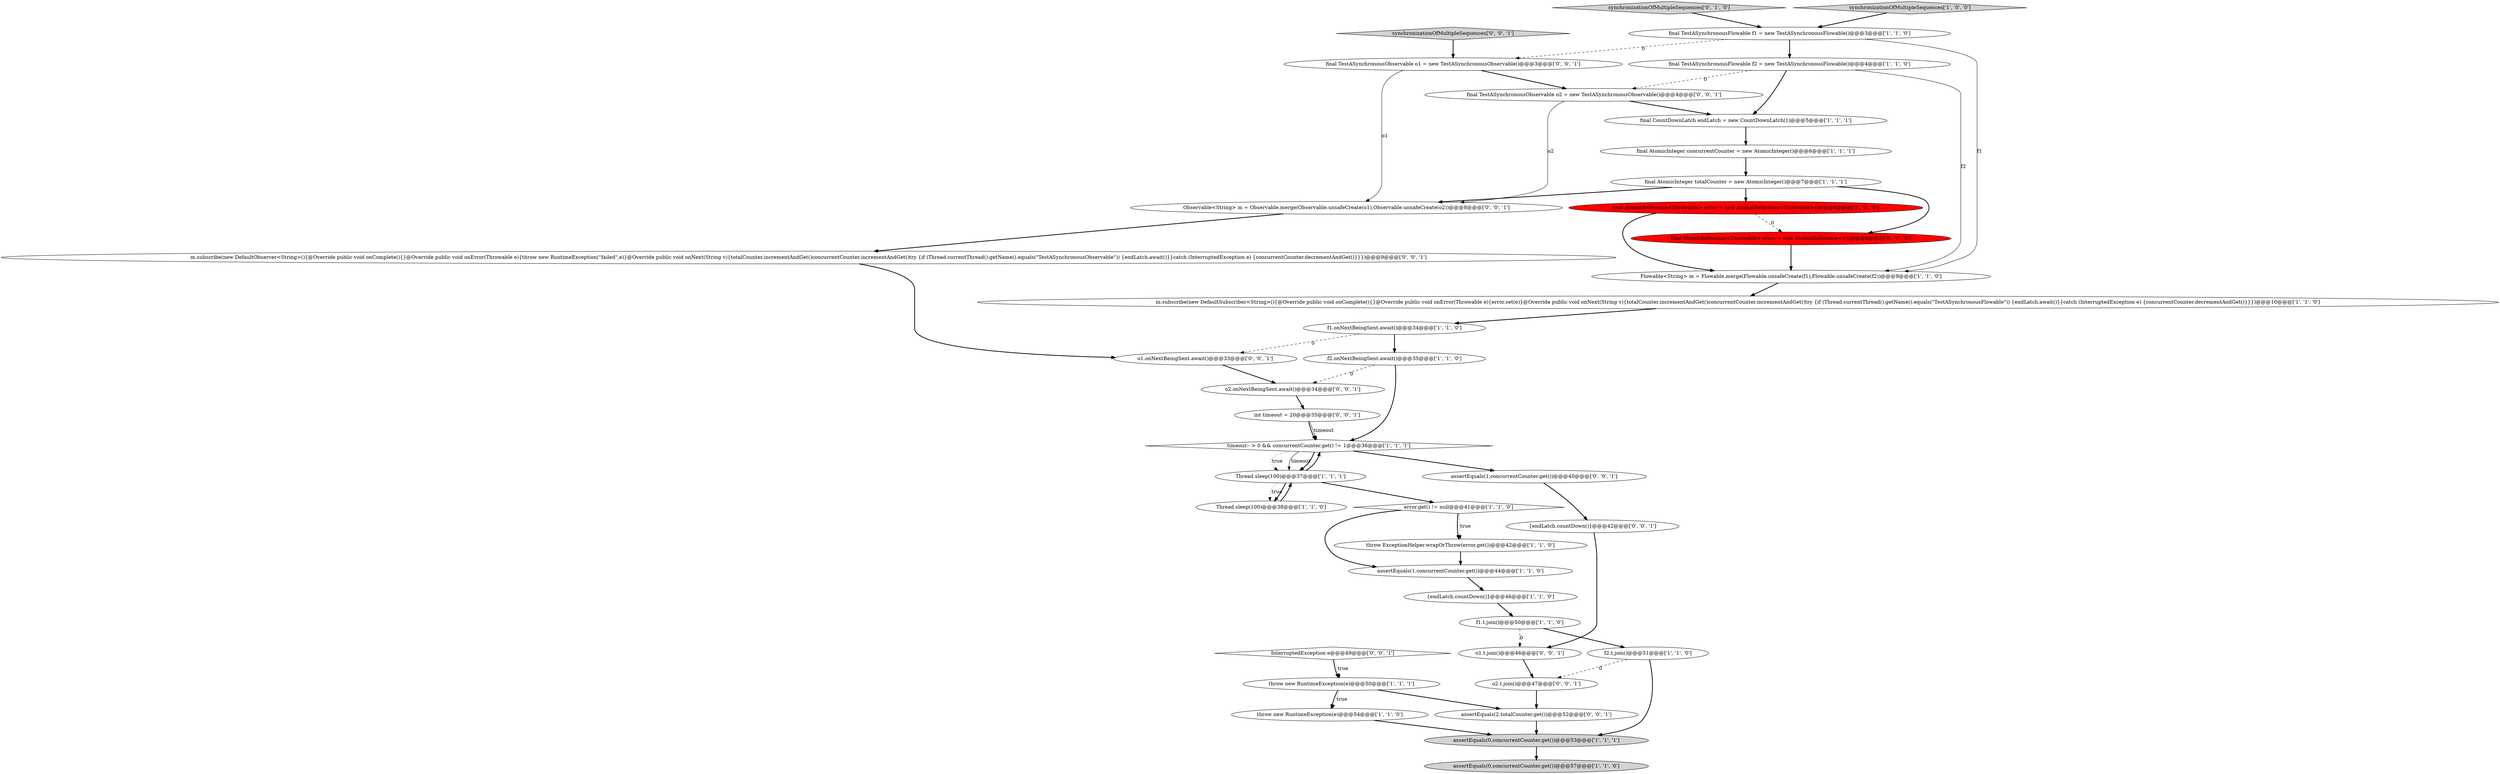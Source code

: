 digraph {
18 [style = filled, label = "final AtomicInteger concurrentCounter = new AtomicInteger()@@@6@@@['1', '1', '1']", fillcolor = white, shape = ellipse image = "AAA0AAABBB1BBB"];
14 [style = filled, label = "final TestASynchronousFlowable f1 = new TestASynchronousFlowable()@@@3@@@['1', '1', '0']", fillcolor = white, shape = ellipse image = "AAA0AAABBB1BBB"];
3 [style = filled, label = "error.get() != null@@@41@@@['1', '1', '0']", fillcolor = white, shape = diamond image = "AAA0AAABBB1BBB"];
36 [style = filled, label = "{endLatch.countDown()}@@@42@@@['0', '0', '1']", fillcolor = white, shape = ellipse image = "AAA0AAABBB3BBB"];
11 [style = filled, label = "final CountDownLatch endLatch = new CountDownLatch(1)@@@5@@@['1', '1', '1']", fillcolor = white, shape = ellipse image = "AAA0AAABBB1BBB"];
30 [style = filled, label = "o2.onNextBeingSent.await()@@@34@@@['0', '0', '1']", fillcolor = white, shape = ellipse image = "AAA0AAABBB3BBB"];
1 [style = filled, label = "throw new RuntimeException(e)@@@54@@@['1', '1', '0']", fillcolor = white, shape = ellipse image = "AAA0AAABBB1BBB"];
0 [style = filled, label = "Flowable<String> m = Flowable.merge(Flowable.unsafeCreate(f1),Flowable.unsafeCreate(f2))@@@9@@@['1', '1', '0']", fillcolor = white, shape = ellipse image = "AAA0AAABBB1BBB"];
13 [style = filled, label = "assertEquals(0,concurrentCounter.get())@@@57@@@['1', '1', '0']", fillcolor = lightgray, shape = ellipse image = "AAA0AAABBB1BBB"];
33 [style = filled, label = "int timeout = 20@@@35@@@['0', '0', '1']", fillcolor = white, shape = ellipse image = "AAA0AAABBB3BBB"];
31 [style = filled, label = "synchronizationOfMultipleSequences['0', '0', '1']", fillcolor = lightgray, shape = diamond image = "AAA0AAABBB3BBB"];
16 [style = filled, label = "assertEquals(1,concurrentCounter.get())@@@44@@@['1', '1', '0']", fillcolor = white, shape = ellipse image = "AAA0AAABBB1BBB"];
37 [style = filled, label = "final TestASynchronousObservable o2 = new TestASynchronousObservable()@@@4@@@['0', '0', '1']", fillcolor = white, shape = ellipse image = "AAA0AAABBB3BBB"];
38 [style = filled, label = "assertEquals(2,totalCounter.get())@@@52@@@['0', '0', '1']", fillcolor = white, shape = ellipse image = "AAA0AAABBB3BBB"];
26 [style = filled, label = "Observable<String> m = Observable.merge(Observable.unsafeCreate(o1),Observable.unsafeCreate(o2))@@@8@@@['0', '0', '1']", fillcolor = white, shape = ellipse image = "AAA0AAABBB3BBB"];
27 [style = filled, label = "assertEquals(1,concurrentCounter.get())@@@40@@@['0', '0', '1']", fillcolor = white, shape = ellipse image = "AAA0AAABBB3BBB"];
28 [style = filled, label = "m.subscribe(new DefaultObserver<String>(){@Override public void onComplete(){}@Override public void onError(Throwable e){throw new RuntimeException(\"failed\",e)}@Override public void onNext(String v){totalCounter.incrementAndGet()concurrentCounter.incrementAndGet()try {if (Thread.currentThread().getName().equals(\"TestASynchronousObservable\")) {endLatch.await()}}catch (InterruptedException e) {concurrentCounter.decrementAndGet()}}})@@@9@@@['0', '0', '1']", fillcolor = white, shape = ellipse image = "AAA0AAABBB3BBB"];
5 [style = filled, label = "f2.t.join()@@@51@@@['1', '1', '0']", fillcolor = white, shape = ellipse image = "AAA0AAABBB1BBB"];
6 [style = filled, label = "{endLatch.countDown()}@@@46@@@['1', '1', '0']", fillcolor = white, shape = ellipse image = "AAA0AAABBB1BBB"];
32 [style = filled, label = "o2.t.join()@@@47@@@['0', '0', '1']", fillcolor = white, shape = ellipse image = "AAA0AAABBB3BBB"];
35 [style = filled, label = "InterruptedException e@@@49@@@['0', '0', '1']", fillcolor = white, shape = diamond image = "AAA0AAABBB3BBB"];
39 [style = filled, label = "o1.t.join()@@@46@@@['0', '0', '1']", fillcolor = white, shape = ellipse image = "AAA0AAABBB3BBB"];
25 [style = filled, label = "synchronizationOfMultipleSequences['0', '1', '0']", fillcolor = lightgray, shape = diamond image = "AAA0AAABBB2BBB"];
2 [style = filled, label = "f2.onNextBeingSent.await()@@@35@@@['1', '1', '0']", fillcolor = white, shape = ellipse image = "AAA0AAABBB1BBB"];
29 [style = filled, label = "o1.onNextBeingSent.await()@@@33@@@['0', '0', '1']", fillcolor = white, shape = ellipse image = "AAA0AAABBB3BBB"];
4 [style = filled, label = "f1.onNextBeingSent.await()@@@34@@@['1', '1', '0']", fillcolor = white, shape = ellipse image = "AAA0AAABBB1BBB"];
10 [style = filled, label = "final TestASynchronousFlowable f2 = new TestASynchronousFlowable()@@@4@@@['1', '1', '0']", fillcolor = white, shape = ellipse image = "AAA0AAABBB1BBB"];
8 [style = filled, label = "final AtomicReference<Throwable> error = new AtomicReference<Throwable>()@@@8@@@['1', '0', '0']", fillcolor = red, shape = ellipse image = "AAA1AAABBB1BBB"];
15 [style = filled, label = "throw ExceptionHelper.wrapOrThrow(error.get())@@@42@@@['1', '1', '0']", fillcolor = white, shape = ellipse image = "AAA0AAABBB1BBB"];
20 [style = filled, label = "final AtomicInteger totalCounter = new AtomicInteger()@@@7@@@['1', '1', '1']", fillcolor = white, shape = ellipse image = "AAA0AAABBB1BBB"];
7 [style = filled, label = "synchronizationOfMultipleSequences['1', '0', '0']", fillcolor = lightgray, shape = diamond image = "AAA0AAABBB1BBB"];
17 [style = filled, label = "assertEquals(0,concurrentCounter.get())@@@53@@@['1', '1', '1']", fillcolor = lightgray, shape = ellipse image = "AAA0AAABBB1BBB"];
34 [style = filled, label = "final TestASynchronousObservable o1 = new TestASynchronousObservable()@@@3@@@['0', '0', '1']", fillcolor = white, shape = ellipse image = "AAA0AAABBB3BBB"];
12 [style = filled, label = "Thread.sleep(100)@@@37@@@['1', '1', '1']", fillcolor = white, shape = ellipse image = "AAA0AAABBB1BBB"];
9 [style = filled, label = "m.subscribe(new DefaultSubscriber<String>(){@Override public void onComplete(){}@Override public void onError(Throwable e){error.set(e)}@Override public void onNext(String v){totalCounter.incrementAndGet()concurrentCounter.incrementAndGet()try {if (Thread.currentThread().getName().equals(\"TestASynchronousFlowable\")) {endLatch.await()}}catch (InterruptedException e) {concurrentCounter.decrementAndGet()}}})@@@10@@@['1', '1', '0']", fillcolor = white, shape = ellipse image = "AAA0AAABBB1BBB"];
19 [style = filled, label = "f1.t.join()@@@50@@@['1', '1', '0']", fillcolor = white, shape = ellipse image = "AAA0AAABBB1BBB"];
21 [style = filled, label = "timeout-- > 0 && concurrentCounter.get() != 1@@@36@@@['1', '1', '1']", fillcolor = white, shape = diamond image = "AAA0AAABBB1BBB"];
23 [style = filled, label = "throw new RuntimeException(e)@@@50@@@['1', '1', '1']", fillcolor = white, shape = ellipse image = "AAA0AAABBB1BBB"];
22 [style = filled, label = "Thread.sleep(100)@@@38@@@['1', '1', '0']", fillcolor = white, shape = ellipse image = "AAA0AAABBB1BBB"];
24 [style = filled, label = "final AtomicReference<Throwable> error = new AtomicReference<>()@@@8@@@['0', '1', '0']", fillcolor = red, shape = ellipse image = "AAA1AAABBB2BBB"];
28->29 [style = bold, label=""];
21->12 [style = dotted, label="true"];
0->9 [style = bold, label=""];
27->36 [style = bold, label=""];
30->33 [style = bold, label=""];
37->11 [style = bold, label=""];
29->30 [style = bold, label=""];
21->27 [style = bold, label=""];
14->34 [style = dashed, label="0"];
20->26 [style = bold, label=""];
24->0 [style = bold, label=""];
12->21 [style = bold, label=""];
16->6 [style = bold, label=""];
9->4 [style = bold, label=""];
14->10 [style = bold, label=""];
3->15 [style = bold, label=""];
37->26 [style = solid, label="o2"];
4->2 [style = bold, label=""];
6->19 [style = bold, label=""];
25->14 [style = bold, label=""];
3->16 [style = bold, label=""];
10->0 [style = solid, label="f2"];
8->24 [style = dashed, label="0"];
15->16 [style = bold, label=""];
5->17 [style = bold, label=""];
2->30 [style = dashed, label="0"];
21->12 [style = solid, label="timeout"];
36->39 [style = bold, label=""];
11->18 [style = bold, label=""];
33->21 [style = solid, label="timeout"];
31->34 [style = bold, label=""];
1->17 [style = bold, label=""];
34->26 [style = solid, label="o1"];
21->12 [style = bold, label=""];
7->14 [style = bold, label=""];
8->0 [style = bold, label=""];
19->5 [style = bold, label=""];
32->38 [style = bold, label=""];
5->32 [style = dashed, label="0"];
18->20 [style = bold, label=""];
35->23 [style = bold, label=""];
20->8 [style = bold, label=""];
12->22 [style = dotted, label="true"];
23->1 [style = dotted, label="true"];
34->37 [style = bold, label=""];
19->39 [style = dashed, label="0"];
14->0 [style = solid, label="f1"];
2->21 [style = bold, label=""];
22->12 [style = bold, label=""];
39->32 [style = bold, label=""];
23->38 [style = bold, label=""];
3->15 [style = dotted, label="true"];
23->1 [style = bold, label=""];
10->37 [style = dashed, label="0"];
17->13 [style = bold, label=""];
12->3 [style = bold, label=""];
26->28 [style = bold, label=""];
4->29 [style = dashed, label="0"];
33->21 [style = bold, label=""];
20->24 [style = bold, label=""];
35->23 [style = dotted, label="true"];
38->17 [style = bold, label=""];
12->22 [style = bold, label=""];
10->11 [style = bold, label=""];
}
